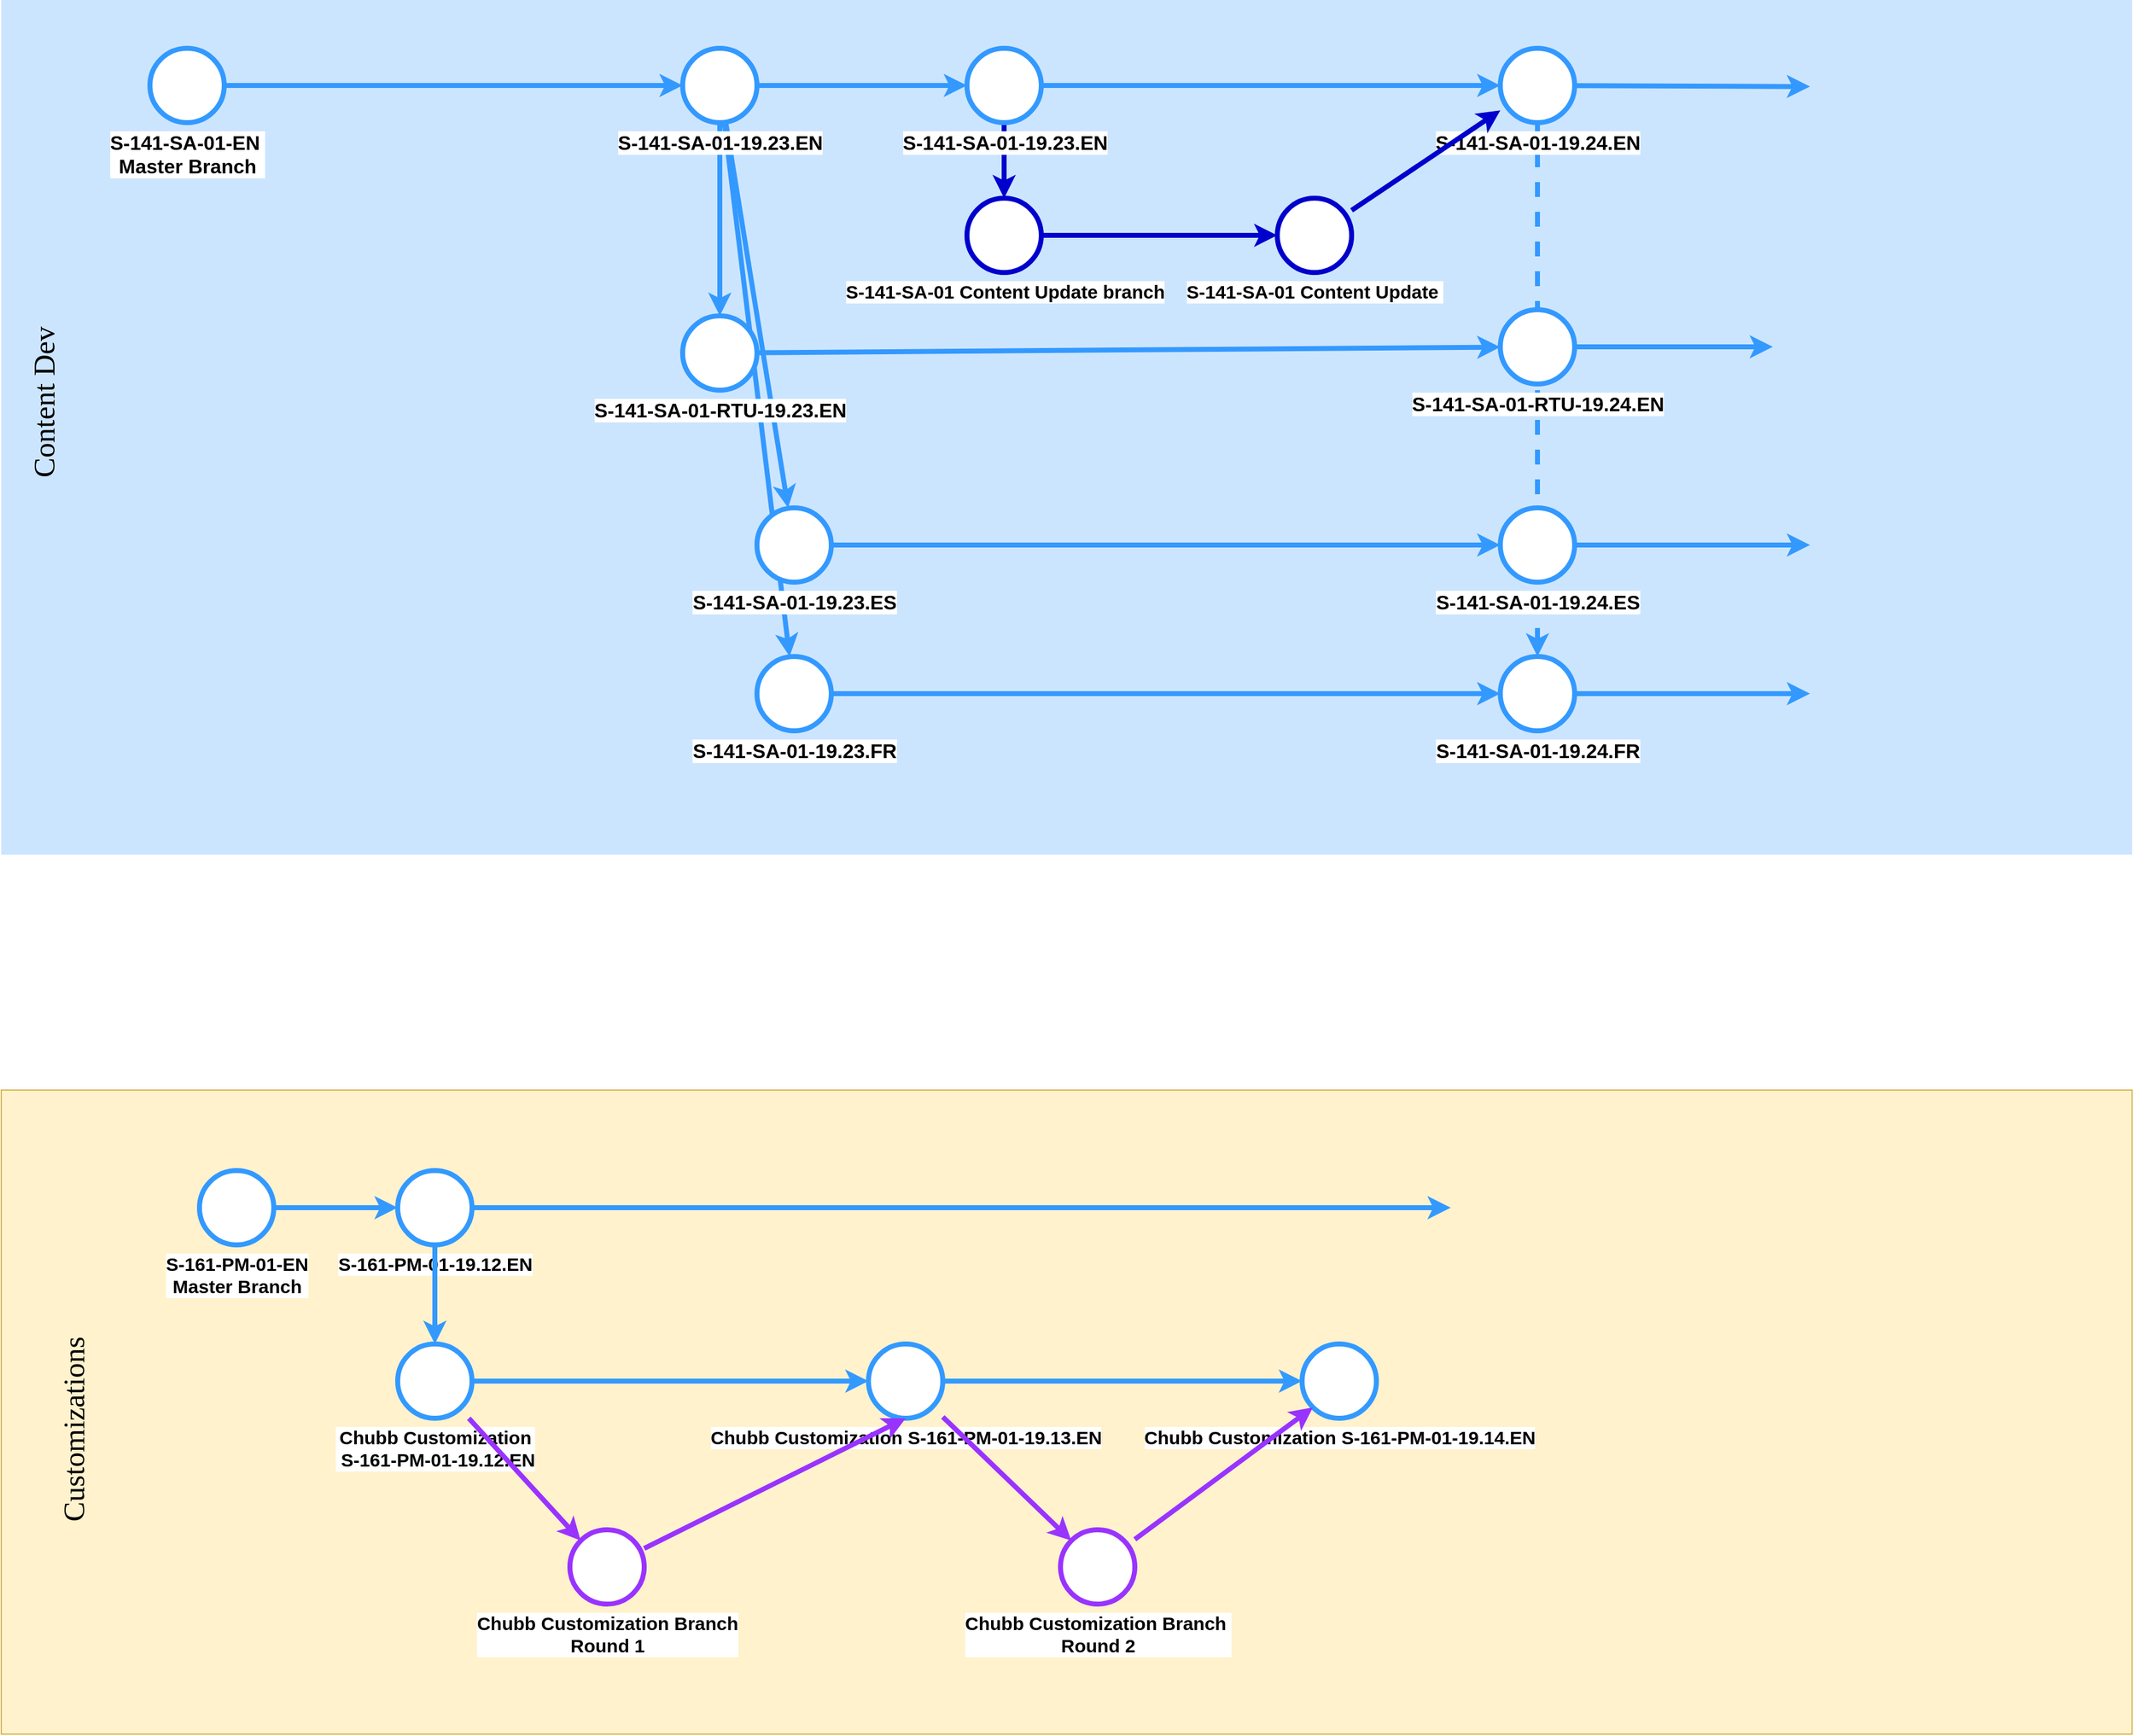 <mxfile version="11.1.2" type="github"><diagram id="EY1B7bDTPoi2vo3bUTDk" name="Page-1"><mxGraphModel dx="1303" dy="645" grid="1" gridSize="10" guides="1" tooltips="1" connect="1" arrows="1" fold="1" page="1" pageScale="1" pageWidth="850" pageHeight="1100" math="0" shadow="0"><root><mxCell id="0"/><mxCell id="1" parent="0"/><mxCell id="9jvzQD3YrpBXJxhqfaF4-26" value="" style="rounded=0;whiteSpace=wrap;html=1;fontSize=16;fillColor=#fff2cc;strokeColor=#d6b656;" parent="1" vertex="1"><mxGeometry x="40" y="1360" width="1720" height="520" as="geometry"/></mxCell><mxCell id="M1BU7U8nT7tXwBC-V3Tx-86" value="" style="rounded=0;whiteSpace=wrap;html=1;strokeColor=none;strokeWidth=4;fillColor=#CCE5FF;fontFamily=Verdana;fontSize=24;fontColor=#000000;" parent="1" vertex="1"><mxGeometry x="40" y="480" width="1720" height="690" as="geometry"/></mxCell><mxCell id="M1BU7U8nT7tXwBC-V3Tx-34" value="" style="edgeStyle=none;rounded=1;orthogonalLoop=1;jettySize=auto;html=1;strokeColor=#3399FF;strokeWidth=4;" parent="1" source="M1BU7U8nT7tXwBC-V3Tx-31" target="M1BU7U8nT7tXwBC-V3Tx-33" edge="1"><mxGeometry relative="1" as="geometry"/></mxCell><mxCell id="M1BU7U8nT7tXwBC-V3Tx-31" value="S-141-SA-01-EN&amp;nbsp;&lt;br style=&quot;font-size: 16px&quot;&gt;Master Branch" style="verticalLabelPosition=bottom;verticalAlign=top;html=1;strokeWidth=4;shape=mxgraph.flowchart.on-page_reference;strokeColor=#3399FF;fontSize=16;fontStyle=1;labelBackgroundColor=#ffffff;" parent="1" vertex="1"><mxGeometry x="160" y="519" width="60" height="60" as="geometry"/></mxCell><mxCell id="CElaa6JyOWttSGPCnkGd-1" value="S-161-PM-01-EN&lt;br style=&quot;font-size: 15px&quot;&gt;Master Branch" style="verticalLabelPosition=bottom;verticalAlign=top;html=1;strokeWidth=4;shape=mxgraph.flowchart.on-page_reference;strokeColor=#3399FF;labelBackgroundColor=#ffffff;fontSize=15;fontStyle=1" parent="1" vertex="1"><mxGeometry x="200" y="1425" width="60" height="60" as="geometry"/></mxCell><mxCell id="CElaa6JyOWttSGPCnkGd-7" value="S-161-PM-01-19.12.EN&lt;br style=&quot;font-size: 15px&quot;&gt;" style="verticalLabelPosition=bottom;verticalAlign=top;html=1;strokeWidth=4;shape=mxgraph.flowchart.on-page_reference;strokeColor=#3399FF;labelBackgroundColor=#ffffff;fontSize=15;fontStyle=1" parent="1" vertex="1"><mxGeometry x="360" y="1425" width="60" height="60" as="geometry"/></mxCell><mxCell id="M1BU7U8nT7tXwBC-V3Tx-80" value="" style="edgeStyle=none;rounded=1;orthogonalLoop=1;jettySize=auto;html=1;strokeColor=#3399FF;strokeWidth=4;" parent="1" edge="1"><mxGeometry relative="1" as="geometry"><mxPoint x="1530" y="910" as="sourcePoint"/></mxGeometry></mxCell><mxCell id="CElaa6JyOWttSGPCnkGd-11" style="edgeStyle=none;rounded=0;orthogonalLoop=1;jettySize=auto;html=1;entryX=0.5;entryY=0;entryDx=0;entryDy=0;entryPerimeter=0;strokeColor=#3399FF;strokeWidth=4;" parent="1" edge="1"><mxGeometry relative="1" as="geometry"><mxPoint x="1530" y="1050" as="sourcePoint"/></mxGeometry></mxCell><mxCell id="M1BU7U8nT7tXwBC-V3Tx-36" value="" style="edgeStyle=none;rounded=1;orthogonalLoop=1;jettySize=auto;html=1;strokeColor=#3399FF;strokeWidth=4;" parent="1" source="M1BU7U8nT7tXwBC-V3Tx-33" target="M1BU7U8nT7tXwBC-V3Tx-35" edge="1"><mxGeometry relative="1" as="geometry"/></mxCell><mxCell id="M1BU7U8nT7tXwBC-V3Tx-44" value="" style="edgeStyle=none;rounded=1;orthogonalLoop=1;jettySize=auto;html=1;strokeColor=#3399FF;strokeWidth=4;" parent="1" source="M1BU7U8nT7tXwBC-V3Tx-33" target="M1BU7U8nT7tXwBC-V3Tx-43" edge="1"><mxGeometry relative="1" as="geometry"/></mxCell><mxCell id="9jvzQD3YrpBXJxhqfaF4-11" value="" style="rounded=0;orthogonalLoop=1;jettySize=auto;html=1;strokeColor=#3399FF;strokeWidth=4;" parent="1" source="M1BU7U8nT7tXwBC-V3Tx-33" target="9jvzQD3YrpBXJxhqfaF4-10" edge="1"><mxGeometry relative="1" as="geometry"/></mxCell><mxCell id="9jvzQD3YrpBXJxhqfaF4-17" style="edgeStyle=none;rounded=0;orthogonalLoop=1;jettySize=auto;html=1;strokeColor=#3399FF;strokeWidth=4;" parent="1" source="M1BU7U8nT7tXwBC-V3Tx-33" target="9jvzQD3YrpBXJxhqfaF4-16" edge="1"><mxGeometry relative="1" as="geometry"/></mxCell><mxCell id="M1BU7U8nT7tXwBC-V3Tx-33" value="S-141-SA-01-19.23.EN" style="verticalLabelPosition=bottom;verticalAlign=top;html=1;strokeWidth=4;shape=mxgraph.flowchart.on-page_reference;strokeColor=#3399FF;fontSize=16;fontStyle=1;labelBackgroundColor=#ffffff;" parent="1" vertex="1"><mxGeometry x="590" y="519" width="60" height="60" as="geometry"/></mxCell><mxCell id="9jvzQD3YrpBXJxhqfaF4-15" value="" style="edgeStyle=none;rounded=0;orthogonalLoop=1;jettySize=auto;html=1;strokeColor=#3399FF;strokeWidth=4;" parent="1" source="9jvzQD3YrpBXJxhqfaF4-10" target="9jvzQD3YrpBXJxhqfaF4-14" edge="1"><mxGeometry relative="1" as="geometry"/></mxCell><mxCell id="9jvzQD3YrpBXJxhqfaF4-10" value="S-141-SA-01-RTU-19.23.EN" style="verticalLabelPosition=bottom;verticalAlign=top;html=1;strokeWidth=4;shape=mxgraph.flowchart.on-page_reference;strokeColor=#3399FF;fontSize=16;fontStyle=1;labelBackgroundColor=#ffffff;" parent="1" vertex="1"><mxGeometry x="590" y="735" width="60" height="60" as="geometry"/></mxCell><mxCell id="M1BU7U8nT7tXwBC-V3Tx-46" value="" style="edgeStyle=none;rounded=1;orthogonalLoop=1;jettySize=auto;html=1;strokeColor=#0000CC;strokeWidth=4;" parent="1" source="M1BU7U8nT7tXwBC-V3Tx-43" target="M1BU7U8nT7tXwBC-V3Tx-45" edge="1"><mxGeometry relative="1" as="geometry"/></mxCell><mxCell id="M1BU7U8nT7tXwBC-V3Tx-64" value="" style="rounded=1;orthogonalLoop=1;jettySize=auto;html=1;strokeColor=#3399FF;strokeWidth=4;" parent="1" source="M1BU7U8nT7tXwBC-V3Tx-43" target="M1BU7U8nT7tXwBC-V3Tx-63" edge="1"><mxGeometry relative="1" as="geometry"/></mxCell><mxCell id="M1BU7U8nT7tXwBC-V3Tx-70" style="edgeStyle=none;rounded=1;orthogonalLoop=1;jettySize=auto;html=1;entryX=0.5;entryY=0;entryDx=0;entryDy=0;entryPerimeter=0;strokeColor=#3399FF;strokeWidth=4;dashed=1;" parent="1" source="M1BU7U8nT7tXwBC-V3Tx-63" target="9jvzQD3YrpBXJxhqfaF4-20" edge="1"><mxGeometry relative="1" as="geometry"/></mxCell><mxCell id="M1BU7U8nT7tXwBC-V3Tx-72" value="" style="edgeStyle=none;rounded=1;orthogonalLoop=1;jettySize=auto;html=1;strokeColor=#3399FF;strokeWidth=4;" parent="1" source="M1BU7U8nT7tXwBC-V3Tx-63" edge="1"><mxGeometry relative="1" as="geometry"><mxPoint x="1500" y="549.88" as="targetPoint"/></mxGeometry></mxCell><mxCell id="M1BU7U8nT7tXwBC-V3Tx-63" value="&lt;font style=&quot;font-size: 16px&quot;&gt;&lt;b&gt;S-141-SA-01-19.24.EN&lt;/b&gt;&lt;/font&gt;" style="verticalLabelPosition=bottom;verticalAlign=top;html=1;strokeWidth=4;shape=mxgraph.flowchart.on-page_reference;strokeColor=#3399FF;labelBackgroundColor=#ffffff;" parent="1" vertex="1"><mxGeometry x="1250" y="519" width="60" height="60" as="geometry"/></mxCell><mxCell id="M1BU7U8nT7tXwBC-V3Tx-66" value="" style="edgeStyle=orthogonalEdgeStyle;rounded=1;orthogonalLoop=1;jettySize=auto;html=1;strokeColor=#0000CC;strokeWidth=4;" parent="1" source="M1BU7U8nT7tXwBC-V3Tx-45" target="M1BU7U8nT7tXwBC-V3Tx-65" edge="1"><mxGeometry relative="1" as="geometry"/></mxCell><mxCell id="M1BU7U8nT7tXwBC-V3Tx-45" value="&lt;font style=&quot;font-size: 15px&quot;&gt;&lt;b&gt;S-141-SA-01 Content Update branch&lt;/b&gt;&lt;/font&gt;" style="verticalLabelPosition=bottom;verticalAlign=top;html=1;strokeWidth=4;shape=mxgraph.flowchart.on-page_reference;strokeColor=#0000CC;labelBackgroundColor=#ffffff;" parent="1" vertex="1"><mxGeometry x="819.5" y="640" width="60" height="60" as="geometry"/></mxCell><mxCell id="M1BU7U8nT7tXwBC-V3Tx-67" style="rounded=1;orthogonalLoop=1;jettySize=auto;html=1;strokeColor=#0000CC;strokeWidth=4;" parent="1" source="M1BU7U8nT7tXwBC-V3Tx-65" target="M1BU7U8nT7tXwBC-V3Tx-63" edge="1"><mxGeometry relative="1" as="geometry"/></mxCell><mxCell id="M1BU7U8nT7tXwBC-V3Tx-65" value="S-141-SA-01 Content Update&amp;nbsp;" style="verticalLabelPosition=bottom;verticalAlign=top;html=1;strokeWidth=4;shape=mxgraph.flowchart.on-page_reference;strokeColor=#0000CC;labelBackgroundColor=#ffffff;fontSize=15;fontStyle=1" parent="1" vertex="1"><mxGeometry x="1070" y="640" width="60" height="60" as="geometry"/></mxCell><mxCell id="M1BU7U8nT7tXwBC-V3Tx-69" value="" style="edgeStyle=none;rounded=1;orthogonalLoop=1;jettySize=auto;html=1;strokeColor=#3399FF;strokeWidth=4;" parent="1" source="M1BU7U8nT7tXwBC-V3Tx-35" target="M1BU7U8nT7tXwBC-V3Tx-68" edge="1"><mxGeometry relative="1" as="geometry"/></mxCell><mxCell id="M1BU7U8nT7tXwBC-V3Tx-35" value="S-141-SA-01-19.23.ES" style="verticalLabelPosition=bottom;verticalAlign=top;html=1;strokeWidth=4;shape=mxgraph.flowchart.on-page_reference;strokeColor=#3399FF;labelBackgroundColor=#ffffff;fontSize=16;fontStyle=1" parent="1" vertex="1"><mxGeometry x="650" y="890" width="60" height="60" as="geometry"/></mxCell><mxCell id="9jvzQD3YrpBXJxhqfaF4-13" value="" style="edgeStyle=none;rounded=0;orthogonalLoop=1;jettySize=auto;html=1;strokeColor=#3399FF;strokeWidth=4;" parent="1" source="M1BU7U8nT7tXwBC-V3Tx-68" edge="1"><mxGeometry relative="1" as="geometry"><mxPoint x="1420" y="920" as="sourcePoint"/><mxPoint x="1500" y="920" as="targetPoint"/></mxGeometry></mxCell><mxCell id="M1BU7U8nT7tXwBC-V3Tx-68" value="S-141-SA-01-19.24.ES" style="verticalLabelPosition=bottom;verticalAlign=top;html=1;strokeWidth=4;shape=mxgraph.flowchart.on-page_reference;strokeColor=#3399FF;labelBackgroundColor=#ffffff;fontSize=16;fontStyle=1" parent="1" vertex="1"><mxGeometry x="1250" y="890" width="60" height="60" as="geometry"/></mxCell><mxCell id="M1BU7U8nT7tXwBC-V3Tx-87" value="Content Dev" style="text;html=1;resizable=0;autosize=1;align=center;verticalAlign=middle;points=[];fillColor=none;strokeColor=none;rounded=0;fontFamily=Verdana;fontSize=24;fontColor=#000000;rotation=-90;" parent="1" vertex="1"><mxGeometry x="-10" y="790" width="170" height="30" as="geometry"/></mxCell><mxCell id="M1BU7U8nT7tXwBC-V3Tx-43" value="&lt;font style=&quot;font-size: 16px&quot;&gt;&lt;b&gt;S-141-SA-01-19.23.EN&lt;/b&gt;&lt;/font&gt;" style="verticalLabelPosition=bottom;verticalAlign=top;html=1;strokeWidth=4;shape=mxgraph.flowchart.on-page_reference;strokeColor=#3399FF;labelBackgroundColor=#ffffff;" parent="1" vertex="1"><mxGeometry x="819.5" y="519" width="60" height="60" as="geometry"/></mxCell><mxCell id="9jvzQD3YrpBXJxhqfaF4-3" value="" style="group" parent="1" vertex="1" connectable="0"><mxGeometry x="360" y="1455" width="850" height="320" as="geometry"/></mxCell><mxCell id="CElaa6JyOWttSGPCnkGd-8" value="" style="edgeStyle=orthogonalEdgeStyle;rounded=0;orthogonalLoop=1;jettySize=auto;html=1;strokeColor=#3399FF;strokeWidth=4;" parent="9jvzQD3YrpBXJxhqfaF4-3" source="CElaa6JyOWttSGPCnkGd-1" target="CElaa6JyOWttSGPCnkGd-7" edge="1"><mxGeometry relative="1" as="geometry"/></mxCell><mxCell id="CElaa6JyOWttSGPCnkGd-10" value="" style="rounded=0;orthogonalLoop=1;jettySize=auto;html=1;strokeColor=#3399FF;strokeWidth=4;" parent="9jvzQD3YrpBXJxhqfaF4-3" source="CElaa6JyOWttSGPCnkGd-7" edge="1"><mxGeometry relative="1" as="geometry"><mxPoint x="850" as="targetPoint"/></mxGeometry></mxCell><mxCell id="CElaa6JyOWttSGPCnkGd-12" value="Chubb Customization&lt;br&gt;&amp;nbsp;S-161-PM-01-19.12.EN" style="verticalLabelPosition=bottom;verticalAlign=top;html=1;strokeWidth=4;shape=mxgraph.flowchart.on-page_reference;strokeColor=#3399FF;labelBackgroundColor=#ffffff;fontSize=15;fontStyle=1" parent="9jvzQD3YrpBXJxhqfaF4-3" vertex="1"><mxGeometry y="110" width="60" height="60" as="geometry"/></mxCell><mxCell id="CElaa6JyOWttSGPCnkGd-17" value="Chubb Customization Branch&lt;br&gt;Round 1" style="verticalLabelPosition=bottom;verticalAlign=top;html=1;strokeWidth=4;shape=mxgraph.flowchart.on-page_reference;strokeColor=#9933FF;labelBackgroundColor=#ffffff;fontSize=15;fontStyle=1" parent="9jvzQD3YrpBXJxhqfaF4-3" vertex="1"><mxGeometry x="139" y="260" width="60" height="60" as="geometry"/></mxCell><mxCell id="CElaa6JyOWttSGPCnkGd-18" value="" style="edgeStyle=none;rounded=0;orthogonalLoop=1;jettySize=auto;html=1;strokeColor=#9933FF;strokeWidth=4;entryX=0.145;entryY=0.145;entryDx=0;entryDy=0;entryPerimeter=0;" parent="9jvzQD3YrpBXJxhqfaF4-3" source="CElaa6JyOWttSGPCnkGd-12" target="CElaa6JyOWttSGPCnkGd-17" edge="1"><mxGeometry relative="1" as="geometry"/></mxCell><mxCell id="CElaa6JyOWttSGPCnkGd-15" value="Chubb Customization S-161-PM-01-19.13.EN" style="verticalLabelPosition=bottom;verticalAlign=top;html=1;strokeWidth=4;shape=mxgraph.flowchart.on-page_reference;strokeColor=#3399FF;labelBackgroundColor=#ffffff;fontSize=15;fontStyle=1" parent="9jvzQD3YrpBXJxhqfaF4-3" vertex="1"><mxGeometry x="380" y="110" width="60" height="60" as="geometry"/></mxCell><mxCell id="CElaa6JyOWttSGPCnkGd-16" value="" style="edgeStyle=none;rounded=0;orthogonalLoop=1;jettySize=auto;html=1;strokeColor=#3399FF;strokeWidth=4;" parent="9jvzQD3YrpBXJxhqfaF4-3" source="CElaa6JyOWttSGPCnkGd-12" target="CElaa6JyOWttSGPCnkGd-15" edge="1"><mxGeometry relative="1" as="geometry"/></mxCell><mxCell id="CElaa6JyOWttSGPCnkGd-19" style="rounded=0;orthogonalLoop=1;jettySize=auto;html=1;entryX=0.5;entryY=1;entryDx=0;entryDy=0;entryPerimeter=0;strokeColor=#9933FF;strokeWidth=4;" parent="9jvzQD3YrpBXJxhqfaF4-3" source="CElaa6JyOWttSGPCnkGd-17" target="CElaa6JyOWttSGPCnkGd-15" edge="1"><mxGeometry relative="1" as="geometry"/></mxCell><mxCell id="CElaa6JyOWttSGPCnkGd-24" value="Chubb Customization S-161-PM-01-19.14.EN" style="verticalLabelPosition=bottom;verticalAlign=top;html=1;strokeWidth=4;shape=mxgraph.flowchart.on-page_reference;strokeColor=#3399FF;labelBackgroundColor=#ffffff;fontSize=15;fontStyle=1" parent="9jvzQD3YrpBXJxhqfaF4-3" vertex="1"><mxGeometry x="730" y="110" width="60" height="60" as="geometry"/></mxCell><mxCell id="CElaa6JyOWttSGPCnkGd-25" value="" style="edgeStyle=none;rounded=0;orthogonalLoop=1;jettySize=auto;html=1;strokeColor=#3399FF;strokeWidth=4;" parent="9jvzQD3YrpBXJxhqfaF4-3" source="CElaa6JyOWttSGPCnkGd-15" target="CElaa6JyOWttSGPCnkGd-24" edge="1"><mxGeometry relative="1" as="geometry"/></mxCell><mxCell id="CElaa6JyOWttSGPCnkGd-26" style="edgeStyle=none;rounded=0;orthogonalLoop=1;jettySize=auto;html=1;entryX=0.145;entryY=0.855;entryDx=0;entryDy=0;entryPerimeter=0;strokeColor=#9933FF;strokeWidth=4;" parent="9jvzQD3YrpBXJxhqfaF4-3" source="CElaa6JyOWttSGPCnkGd-22" target="CElaa6JyOWttSGPCnkGd-24" edge="1"><mxGeometry relative="1" as="geometry"/></mxCell><mxCell id="CElaa6JyOWttSGPCnkGd-22" value="Chubb Customization Branch&amp;nbsp;&lt;br&gt;Round 2" style="verticalLabelPosition=bottom;verticalAlign=top;html=1;strokeWidth=4;shape=mxgraph.flowchart.on-page_reference;strokeColor=#9933FF;labelBackgroundColor=#ffffff;fontSize=15;fontStyle=1" parent="9jvzQD3YrpBXJxhqfaF4-3" vertex="1"><mxGeometry x="535" y="260" width="60" height="60" as="geometry"/></mxCell><mxCell id="CElaa6JyOWttSGPCnkGd-23" value="" style="edgeStyle=none;rounded=0;orthogonalLoop=1;jettySize=auto;html=1;strokeColor=#9933FF;strokeWidth=4;entryX=0.145;entryY=0.145;entryDx=0;entryDy=0;entryPerimeter=0;" parent="9jvzQD3YrpBXJxhqfaF4-3" source="CElaa6JyOWttSGPCnkGd-15" target="CElaa6JyOWttSGPCnkGd-22" edge="1"><mxGeometry relative="1" as="geometry"/></mxCell><mxCell id="CElaa6JyOWttSGPCnkGd-13" value="" style="edgeStyle=none;rounded=0;orthogonalLoop=1;jettySize=auto;html=1;strokeColor=#3399FF;strokeWidth=4;" parent="1" source="CElaa6JyOWttSGPCnkGd-7" target="CElaa6JyOWttSGPCnkGd-12" edge="1"><mxGeometry relative="1" as="geometry"/></mxCell><mxCell id="9jvzQD3YrpBXJxhqfaF4-25" value="" style="edgeStyle=none;rounded=0;orthogonalLoop=1;jettySize=auto;html=1;strokeColor=#3399FF;strokeWidth=4;fontSize=16;" parent="1" source="9jvzQD3YrpBXJxhqfaF4-14" edge="1"><mxGeometry relative="1" as="geometry"><mxPoint x="1470" y="760" as="targetPoint"/></mxGeometry></mxCell><mxCell id="9jvzQD3YrpBXJxhqfaF4-14" value="S-141-SA-01-RTU-19.24.EN" style="verticalLabelPosition=bottom;verticalAlign=top;html=1;strokeWidth=4;shape=mxgraph.flowchart.on-page_reference;strokeColor=#3399FF;fontSize=16;fontStyle=1;labelBackgroundColor=#ffffff;" parent="1" vertex="1"><mxGeometry x="1250" y="730" width="60" height="60" as="geometry"/></mxCell><mxCell id="9jvzQD3YrpBXJxhqfaF4-21" value="" style="edgeStyle=none;rounded=0;orthogonalLoop=1;jettySize=auto;html=1;strokeColor=#3399FF;strokeWidth=4;fontSize=16;" parent="1" source="9jvzQD3YrpBXJxhqfaF4-16" target="9jvzQD3YrpBXJxhqfaF4-20" edge="1"><mxGeometry relative="1" as="geometry"/></mxCell><mxCell id="9jvzQD3YrpBXJxhqfaF4-16" value="S-141-SA-01-19.23.FR" style="verticalLabelPosition=bottom;verticalAlign=top;html=1;strokeWidth=4;shape=mxgraph.flowchart.on-page_reference;strokeColor=#3399FF;fontSize=16;fontStyle=1;labelBackgroundColor=#ffffff;" parent="1" vertex="1"><mxGeometry x="650" y="1010" width="60" height="60" as="geometry"/></mxCell><mxCell id="9jvzQD3YrpBXJxhqfaF4-23" value="" style="edgeStyle=none;rounded=0;orthogonalLoop=1;jettySize=auto;html=1;strokeColor=#3399FF;strokeWidth=4;fontSize=16;" parent="1" source="9jvzQD3YrpBXJxhqfaF4-20" edge="1"><mxGeometry relative="1" as="geometry"><mxPoint x="1500" y="1040" as="targetPoint"/></mxGeometry></mxCell><mxCell id="9jvzQD3YrpBXJxhqfaF4-20" value="S-141-SA-01-19.24.FR" style="verticalLabelPosition=bottom;verticalAlign=top;html=1;strokeWidth=4;shape=mxgraph.flowchart.on-page_reference;strokeColor=#3399FF;fontSize=16;fontStyle=1;labelBackgroundColor=#ffffff;" parent="1" vertex="1"><mxGeometry x="1250" y="1010" width="60" height="60" as="geometry"/></mxCell><mxCell id="9jvzQD3YrpBXJxhqfaF4-27" value="Customizations" style="text;html=1;resizable=0;autosize=1;align=center;verticalAlign=middle;points=[];fillColor=none;strokeColor=none;rounded=0;fontFamily=Verdana;fontSize=24;fontColor=#000000;rotation=-90;" parent="1" vertex="1"><mxGeometry x="-1" y="1619.167" width="200" height="30" as="geometry"/></mxCell></root></mxGraphModel></diagram></mxfile>